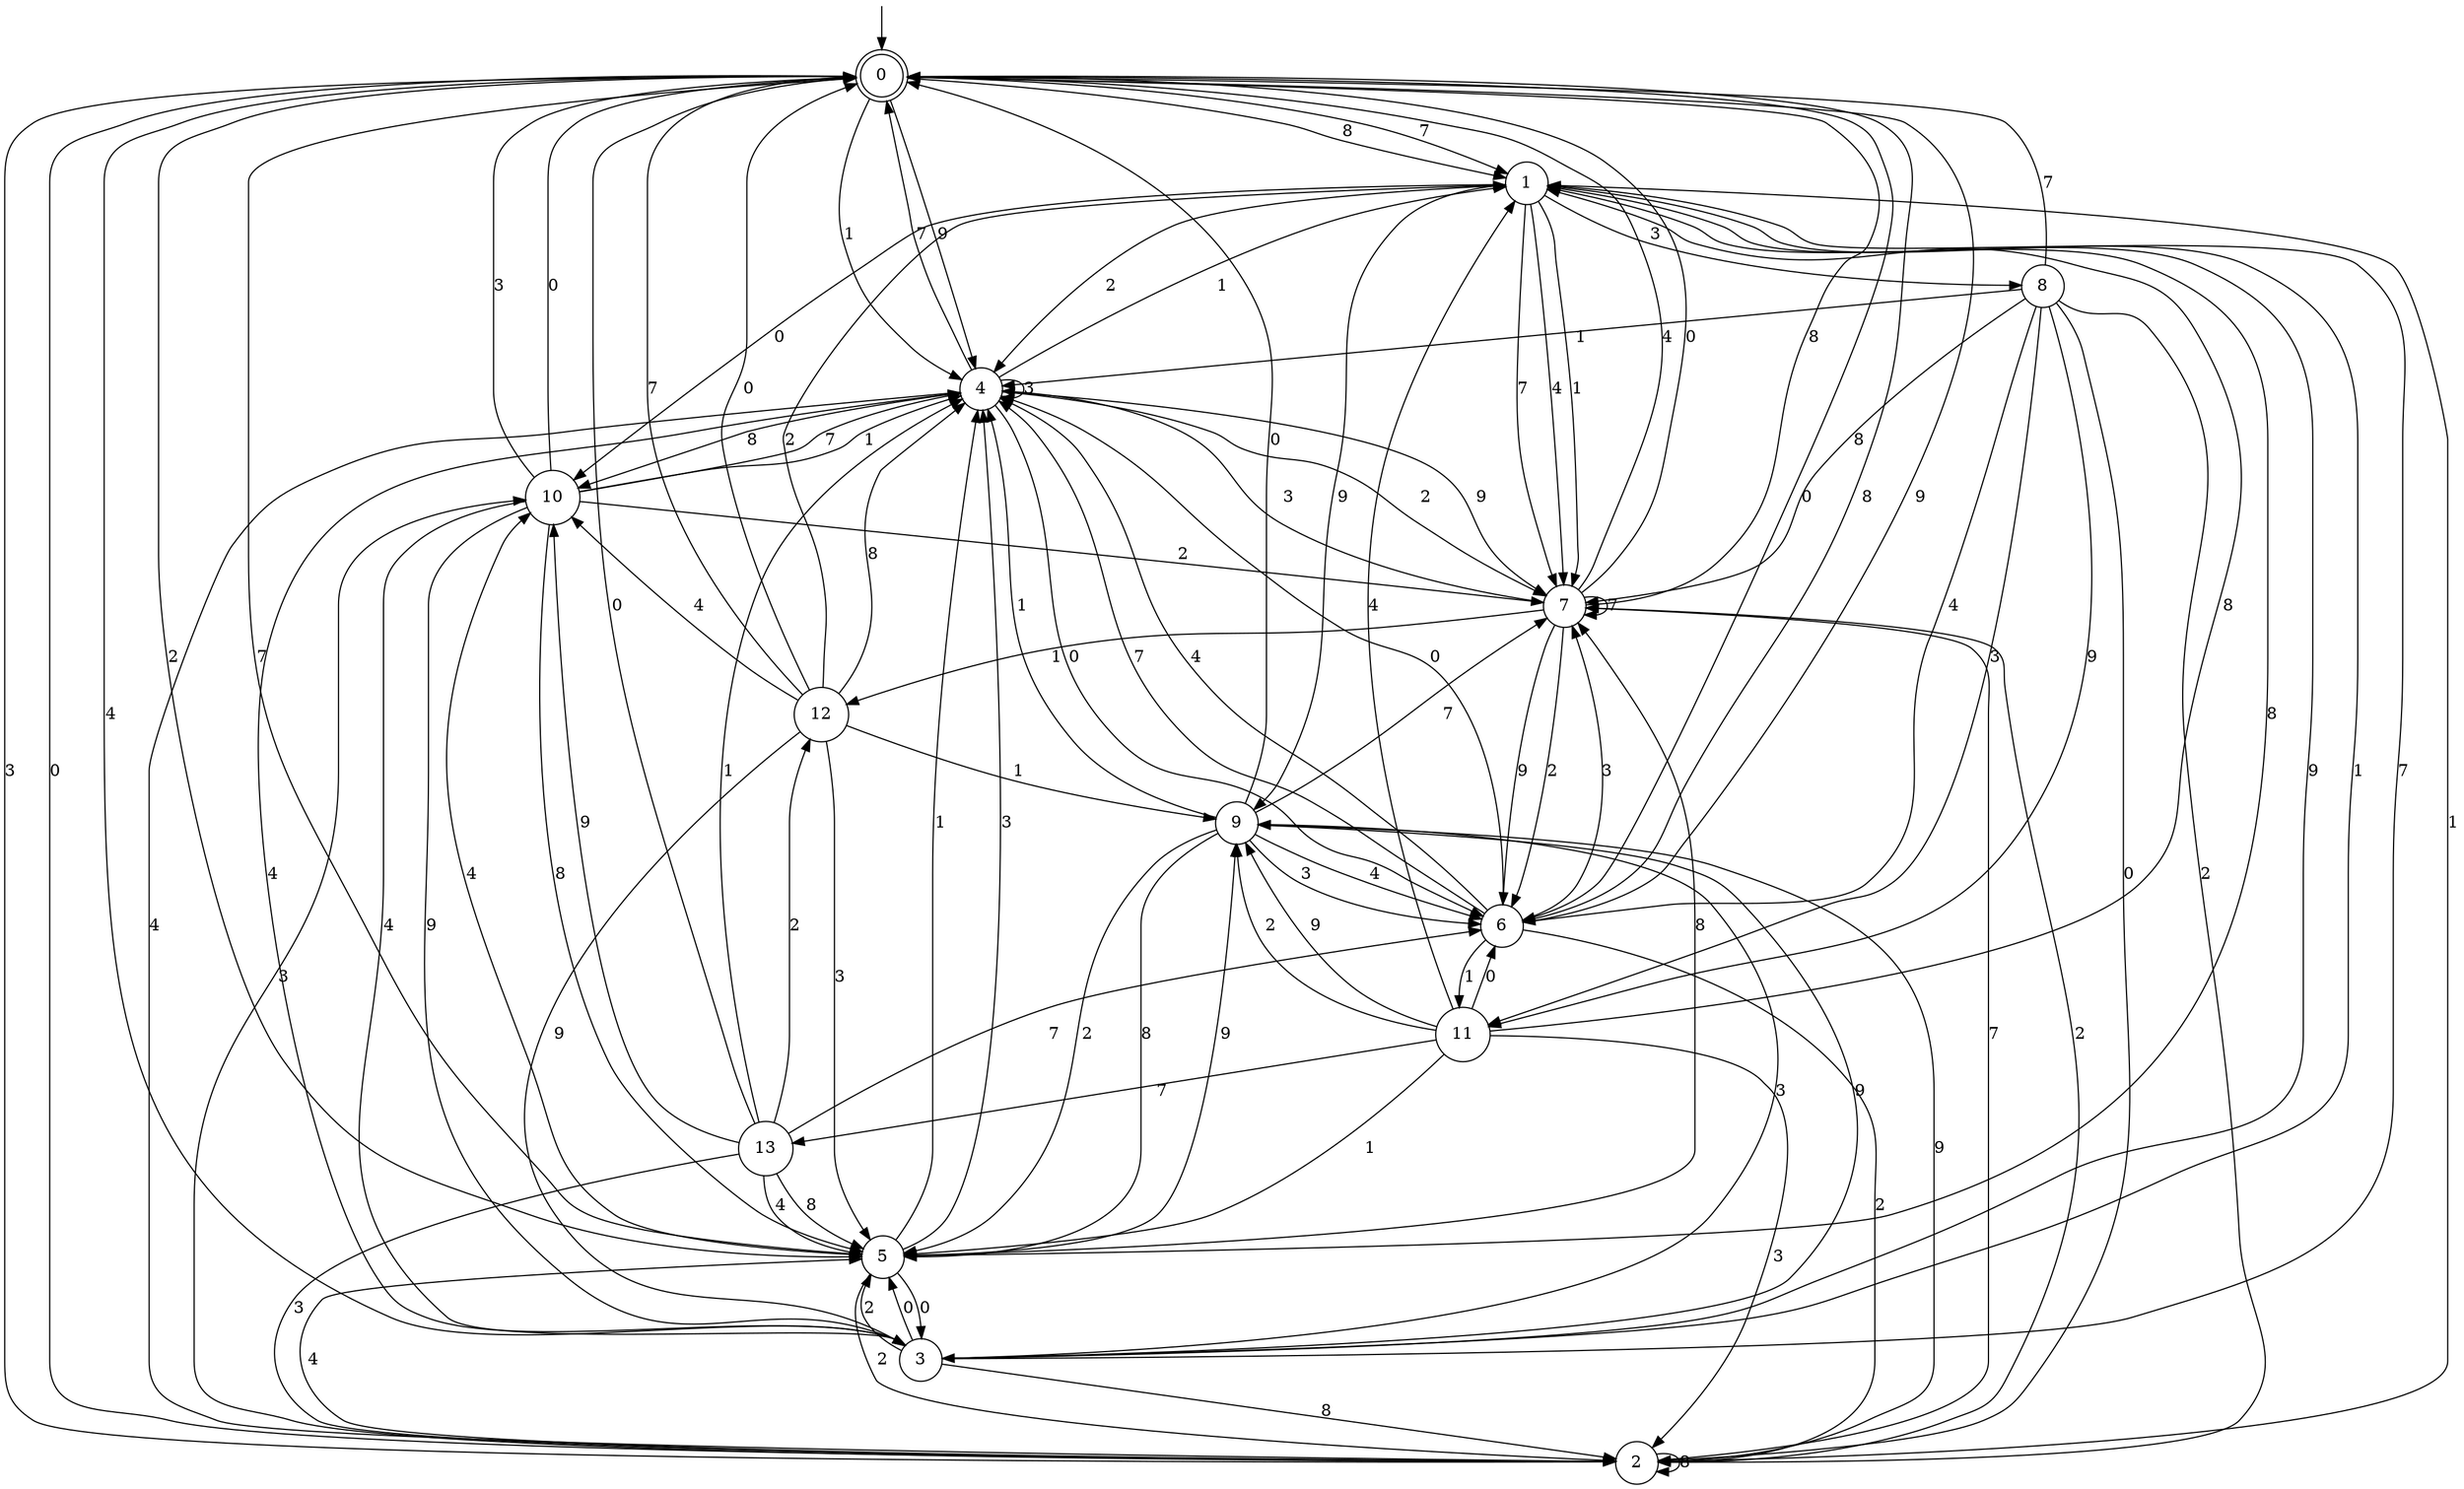 digraph g {

	s0 [shape="doublecircle" label="0"];
	s1 [shape="circle" label="1"];
	s2 [shape="circle" label="2"];
	s3 [shape="circle" label="3"];
	s4 [shape="circle" label="4"];
	s5 [shape="circle" label="5"];
	s6 [shape="circle" label="6"];
	s7 [shape="circle" label="7"];
	s8 [shape="circle" label="8"];
	s9 [shape="circle" label="9"];
	s10 [shape="circle" label="10"];
	s11 [shape="circle" label="11"];
	s12 [shape="circle" label="12"];
	s13 [shape="circle" label="13"];
	s0 -> s1 [label="7"];
	s0 -> s1 [label="8"];
	s0 -> s2 [label="3"];
	s0 -> s3 [label="4"];
	s0 -> s4 [label="9"];
	s0 -> s5 [label="2"];
	s0 -> s6 [label="0"];
	s0 -> s4 [label="1"];
	s1 -> s7 [label="7"];
	s1 -> s5 [label="8"];
	s1 -> s8 [label="3"];
	s1 -> s7 [label="4"];
	s1 -> s9 [label="9"];
	s1 -> s4 [label="2"];
	s1 -> s10 [label="0"];
	s1 -> s7 [label="1"];
	s2 -> s7 [label="7"];
	s2 -> s2 [label="8"];
	s2 -> s10 [label="3"];
	s2 -> s5 [label="4"];
	s2 -> s9 [label="9"];
	s2 -> s7 [label="2"];
	s2 -> s0 [label="0"];
	s2 -> s1 [label="1"];
	s3 -> s1 [label="7"];
	s3 -> s2 [label="8"];
	s3 -> s9 [label="3"];
	s3 -> s4 [label="4"];
	s3 -> s1 [label="9"];
	s3 -> s5 [label="2"];
	s3 -> s5 [label="0"];
	s3 -> s1 [label="1"];
	s4 -> s0 [label="7"];
	s4 -> s10 [label="8"];
	s4 -> s4 [label="3"];
	s4 -> s2 [label="4"];
	s4 -> s7 [label="9"];
	s4 -> s7 [label="2"];
	s4 -> s6 [label="0"];
	s4 -> s1 [label="1"];
	s5 -> s0 [label="7"];
	s5 -> s7 [label="8"];
	s5 -> s4 [label="3"];
	s5 -> s10 [label="4"];
	s5 -> s9 [label="9"];
	s5 -> s2 [label="2"];
	s5 -> s3 [label="0"];
	s5 -> s4 [label="1"];
	s6 -> s4 [label="7"];
	s6 -> s0 [label="8"];
	s6 -> s7 [label="3"];
	s6 -> s4 [label="4"];
	s6 -> s0 [label="9"];
	s6 -> s2 [label="2"];
	s6 -> s4 [label="0"];
	s6 -> s11 [label="1"];
	s7 -> s7 [label="7"];
	s7 -> s0 [label="8"];
	s7 -> s4 [label="3"];
	s7 -> s0 [label="4"];
	s7 -> s6 [label="9"];
	s7 -> s6 [label="2"];
	s7 -> s0 [label="0"];
	s7 -> s12 [label="1"];
	s8 -> s0 [label="7"];
	s8 -> s7 [label="8"];
	s8 -> s11 [label="3"];
	s8 -> s6 [label="4"];
	s8 -> s11 [label="9"];
	s8 -> s2 [label="2"];
	s8 -> s2 [label="0"];
	s8 -> s4 [label="1"];
	s9 -> s7 [label="7"];
	s9 -> s5 [label="8"];
	s9 -> s6 [label="3"];
	s9 -> s6 [label="4"];
	s9 -> s3 [label="9"];
	s9 -> s5 [label="2"];
	s9 -> s0 [label="0"];
	s9 -> s4 [label="1"];
	s10 -> s4 [label="7"];
	s10 -> s5 [label="8"];
	s10 -> s0 [label="3"];
	s10 -> s3 [label="4"];
	s10 -> s3 [label="9"];
	s10 -> s7 [label="2"];
	s10 -> s0 [label="0"];
	s10 -> s4 [label="1"];
	s11 -> s13 [label="7"];
	s11 -> s1 [label="8"];
	s11 -> s2 [label="3"];
	s11 -> s1 [label="4"];
	s11 -> s9 [label="9"];
	s11 -> s9 [label="2"];
	s11 -> s6 [label="0"];
	s11 -> s5 [label="1"];
	s12 -> s0 [label="7"];
	s12 -> s4 [label="8"];
	s12 -> s5 [label="3"];
	s12 -> s10 [label="4"];
	s12 -> s3 [label="9"];
	s12 -> s1 [label="2"];
	s12 -> s0 [label="0"];
	s12 -> s9 [label="1"];
	s13 -> s6 [label="7"];
	s13 -> s5 [label="8"];
	s13 -> s2 [label="3"];
	s13 -> s5 [label="4"];
	s13 -> s10 [label="9"];
	s13 -> s12 [label="2"];
	s13 -> s0 [label="0"];
	s13 -> s4 [label="1"];

__start0 [label="" shape="none" width="0" height="0"];
__start0 -> s0;

}

